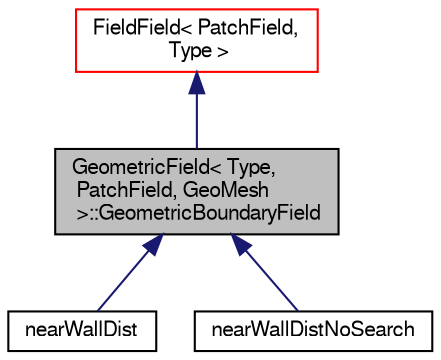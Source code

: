 digraph "GeometricField&lt; Type, PatchField, GeoMesh &gt;::GeometricBoundaryField"
{
  bgcolor="transparent";
  edge [fontname="FreeSans",fontsize="10",labelfontname="FreeSans",labelfontsize="10"];
  node [fontname="FreeSans",fontsize="10",shape=record];
  Node0 [label="GeometricField\< Type,\l PatchField, GeoMesh\l \>::GeometricBoundaryField",height=0.2,width=0.4,color="black", fillcolor="grey75", style="filled", fontcolor="black"];
  Node1 -> Node0 [dir="back",color="midnightblue",fontsize="10",style="solid",fontname="FreeSans"];
  Node1 [label="FieldField\< PatchField,\l Type \>",height=0.2,width=0.4,color="red",URL="$a26422.html"];
  Node0 -> Node7 [dir="back",color="midnightblue",fontsize="10",style="solid",fontname="FreeSans"];
  Node7 [label="nearWallDist",height=0.2,width=0.4,color="black",URL="$a22882.html",tooltip="Distance calculation for cells with face on a wall. Searches pointNeighbours to find closest..."];
  Node0 -> Node8 [dir="back",color="midnightblue",fontsize="10",style="solid",fontname="FreeSans"];
  Node8 [label="nearWallDistNoSearch",height=0.2,width=0.4,color="black",URL="$a22886.html",tooltip="Distance calculation for cells with face on a wall. Does not search anything, just takes normal compo..."];
}
